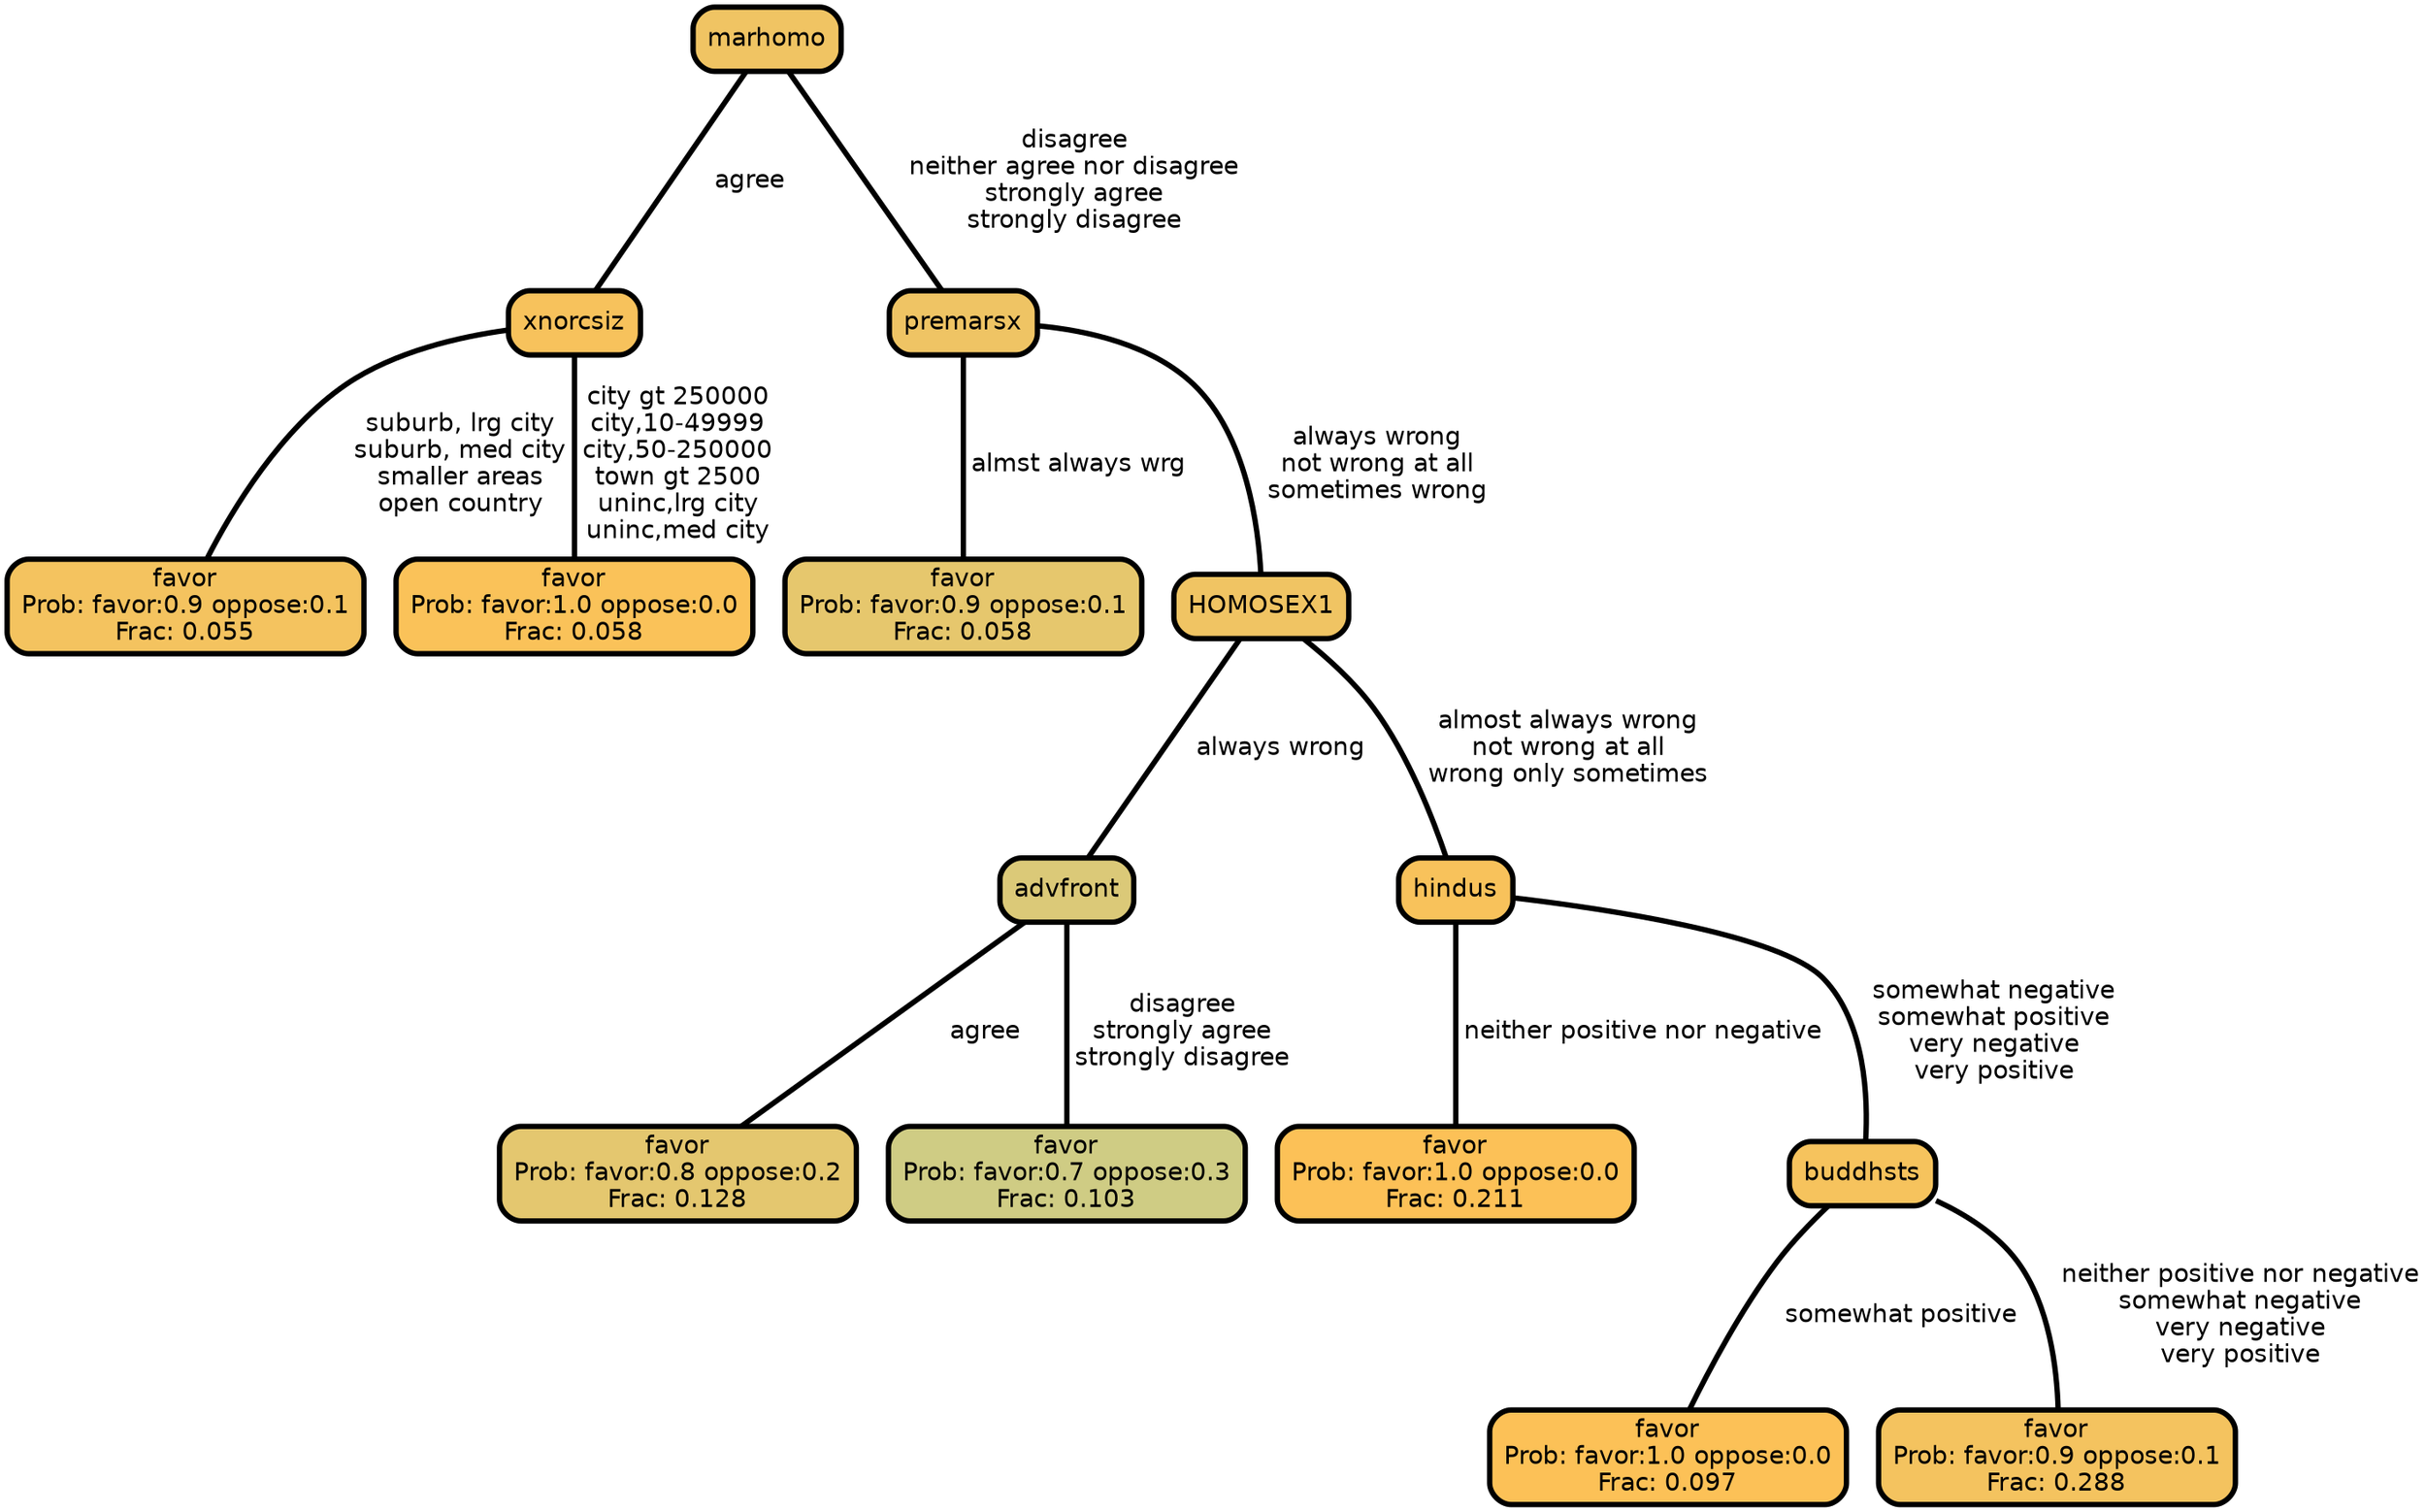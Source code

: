 graph Tree {
node [shape=box, style="filled, rounded",color="black",penwidth="3",fontcolor="black",                 fontname=helvetica] ;
graph [ranksep="0 equally", splines=straight,                 bgcolor=transparent, dpi=200] ;
edge [fontname=helvetica, color=black] ;
0 [label="favor
Prob: favor:0.9 oppose:0.1
Frac: 0.055", fillcolor="#f4c35f"] ;
1 [label="xnorcsiz", fillcolor="#f7c25c"] ;
2 [label="favor
Prob: favor:1.0 oppose:0.0
Frac: 0.058", fillcolor="#fac259"] ;
3 [label="marhomo", fillcolor="#f0c463"] ;
4 [label="favor
Prob: favor:0.9 oppose:0.1
Frac: 0.058", fillcolor="#e6c76d"] ;
5 [label="premarsx", fillcolor="#efc464"] ;
6 [label="favor
Prob: favor:0.8 oppose:0.2
Frac: 0.128", fillcolor="#e4c76f"] ;
7 [label="advfront", fillcolor="#dbc978"] ;
8 [label="favor
Prob: favor:0.7 oppose:0.3
Frac: 0.103", fillcolor="#cfcc84"] ;
9 [label="HOMOSEX1", fillcolor="#f0c463"] ;
10 [label="favor
Prob: favor:1.0 oppose:0.0
Frac: 0.211", fillcolor="#fcc157"] ;
11 [label="hindus", fillcolor="#f8c25b"] ;
12 [label="favor
Prob: favor:1.0 oppose:0.0
Frac: 0.097", fillcolor="#fcc157"] ;
13 [label="buddhsts", fillcolor="#f6c35d"] ;
14 [label="favor
Prob: favor:0.9 oppose:0.1
Frac: 0.288", fillcolor="#f4c35f"] ;
1 -- 0 [label=" suburb, lrg city\n suburb, med city\n smaller areas\n open country",penwidth=3] ;
1 -- 2 [label=" city gt 250000\n city,10-49999\n city,50-250000\n town gt 2500\n uninc,lrg city\n uninc,med city",penwidth=3] ;
3 -- 1 [label=" agree",penwidth=3] ;
3 -- 5 [label=" disagree\n neither agree nor disagree\n strongly agree\n strongly disagree",penwidth=3] ;
5 -- 4 [label=" almst always wrg",penwidth=3] ;
5 -- 9 [label=" always wrong\n not wrong at all\n sometimes wrong",penwidth=3] ;
7 -- 6 [label=" agree",penwidth=3] ;
7 -- 8 [label=" disagree\n strongly agree\n strongly disagree",penwidth=3] ;
9 -- 7 [label=" always wrong",penwidth=3] ;
9 -- 11 [label=" almost always wrong\n not wrong at all\n wrong only sometimes",penwidth=3] ;
11 -- 10 [label=" neither positive nor negative",penwidth=3] ;
11 -- 13 [label=" somewhat negative\n somewhat positive\n very negative\n very positive",penwidth=3] ;
13 -- 12 [label=" somewhat positive",penwidth=3] ;
13 -- 14 [label=" neither positive nor negative\n somewhat negative\n very negative\n very positive",penwidth=3] ;
{rank = same;}}